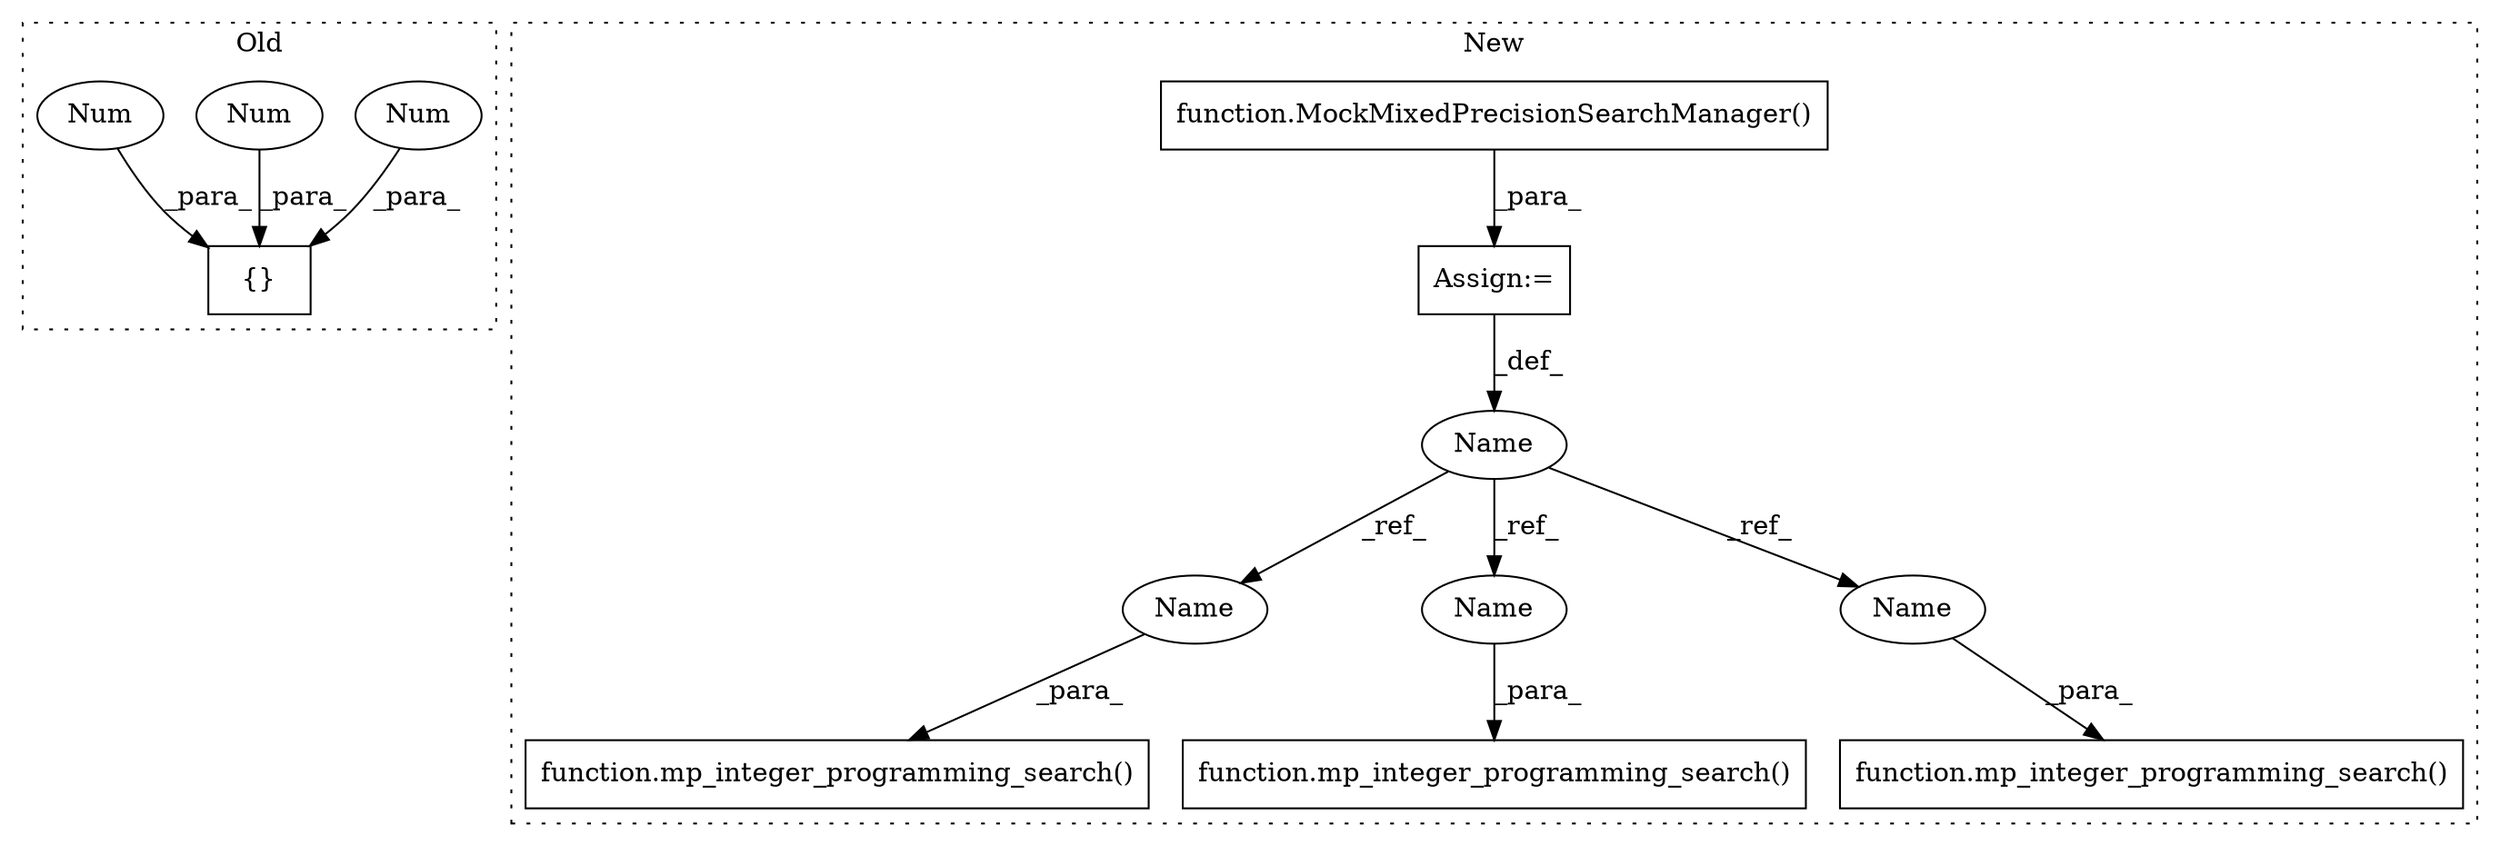 digraph G {
subgraph cluster0 {
1 [label="{}" a="59" s="5073,5081" l="1,0" shape="box"];
3 [label="Num" a="76" s="5077" l="1" shape="ellipse"];
7 [label="Num" a="76" s="5074" l="1" shape="ellipse"];
8 [label="Num" a="76" s="5080" l="1" shape="ellipse"];
label = "Old";
style="dotted";
}
subgraph cluster1 {
2 [label="function.MockMixedPrecisionSearchManager()" a="75" s="5098,5150" l="32,1" shape="box"];
4 [label="function.mp_integer_programming_search()" a="75" s="5514,5563" l="30,76" shape="box"];
5 [label="Name" a="87" s="5076" l="19" shape="ellipse"];
6 [label="function.mp_integer_programming_search()" a="75" s="5171,5220" l="30,72" shape="box"];
9 [label="Assign:=" a="68" s="5095" l="3" shape="box"];
10 [label="function.mp_integer_programming_search()" a="75" s="5659,5708" l="30,91" shape="box"];
11 [label="Name" a="87" s="5544" l="19" shape="ellipse"];
12 [label="Name" a="87" s="5689" l="19" shape="ellipse"];
13 [label="Name" a="87" s="5201" l="19" shape="ellipse"];
label = "New";
style="dotted";
}
2 -> 9 [label="_para_"];
3 -> 1 [label="_para_"];
5 -> 12 [label="_ref_"];
5 -> 11 [label="_ref_"];
5 -> 13 [label="_ref_"];
7 -> 1 [label="_para_"];
8 -> 1 [label="_para_"];
9 -> 5 [label="_def_"];
11 -> 4 [label="_para_"];
12 -> 10 [label="_para_"];
13 -> 6 [label="_para_"];
}
